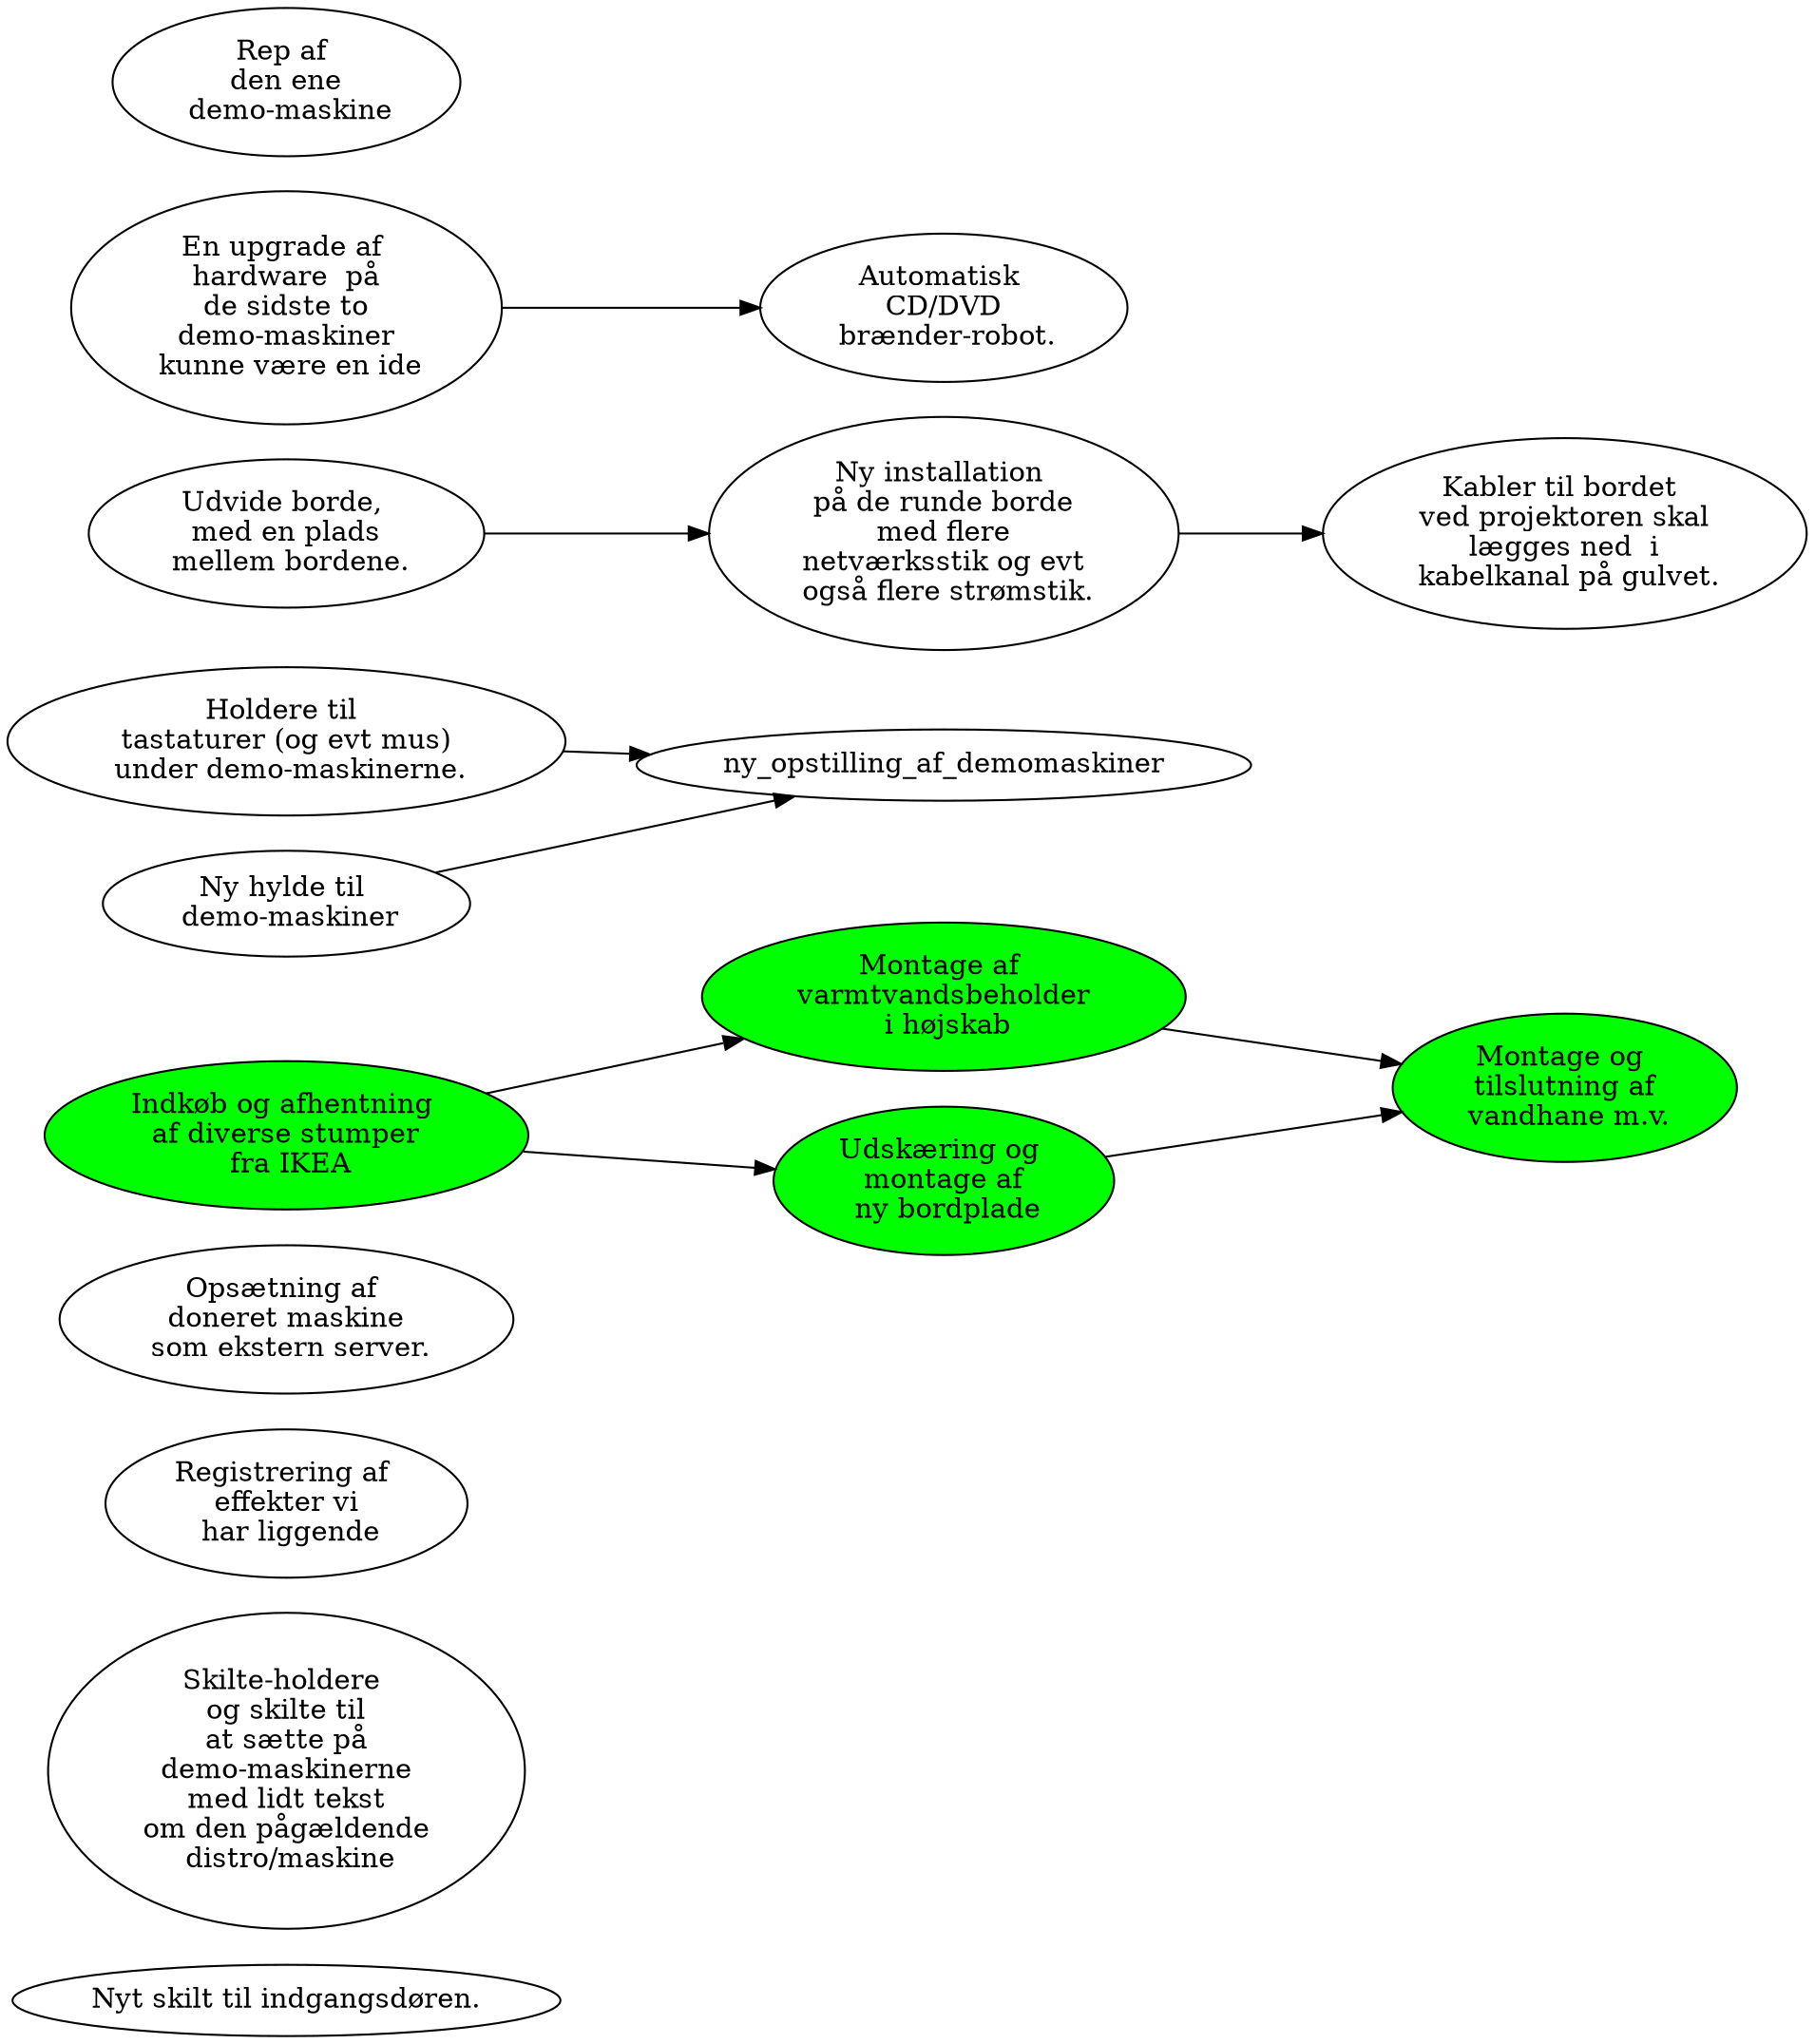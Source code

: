 digraph xxx {
    rankdir=LR;
    nyt_dørskilt [ label="Nyt skilt til indgangsdøren." ];
    skilteholdere [ label="Skilte-holdere \n og skilte til \n at sætte på \n demo-maskinerne \n med lidt tekst \n om den pågældende \n distro/maskine" ];
    registerer_udstyr [ label="Registrering af \n effekter vi \n har liggende" ];
    ny_bootserver [ label="Opsætning af \n doneret maskine \n som ekstern server." ];
    
    indkøb_hos_ikea -> {montage_af_varmtvandsbeholder,montage_af_ny_bordplade} -> montage_og_tilslutning_af_vandhane_mv;

    lav_keyboard_holdere [ label="Holdere til \n tastaturer (og evt mus) \n under demo-maskinerne." ];
    hylde_til_demomaskiner [ label="Ny hylde til \n demo-maskiner" ];
    {lav_keyboard_holdere,hylde_til_demomaskiner} -> ny_opstilling_af_demomaskiner;

    kabler_på_gulv [ label="Kabler til bordet \n ved projektoren skal \n lægges ned  i \n kabelkanal på gulvet." ];
    udvid_borde -> bord_instalationer -> kabler_på_gulv;

    upgrade_demomaskiner [ label="En upgrade af \n hardware  på \n de sidste to \n demo-maskiner \n kunne være en ide" ];
    rep_af_demomaskine [ label="Rep af \n den ene \n demo-maskine" ];
    cd_brænder [ label="Automatisk \n CD/DVD \n brænder-robot." ];
    upgrade_demomaskiner -> cd_brænder;
    
    node [ style=filled ];
    ////////////////////////////////////////////////////////////////////////////
    // Påbegyndt
    node [ fillcolor=yellow ];
    udvid_borde [ label="Udvide borde, \n med en plads \n mellem bordene." ];
    bord_instalationer [ label="Ny installation \n på de runde borde \n med flere \n netværksstik og evt \n også flere strømstik." ];
    ////////////////////////////////////////////////////////////////////////////
    // Afsluttet
    node [ fillcolor=green ];
    indkøb_hos_ikea [ label="Indkøb og afhentning \n af diverse stumper \n fra IKEA" style=filled fillcolor=green ];
    montage_af_varmtvandsbeholder [ label="Montage af \n varmtvandsbeholder \n i højskab" style=filled fillcolor=green ];
    montage_af_ny_bordplade [ label="Udskæring og \n montage af \n ny bordplade" style=filled fillcolor=green ];
    montage_og_tilslutning_af_vandhane_mv [ label="Montage og \n tilslutning af \n vandhane m.v." style=filled fillcolor=green ];
}
